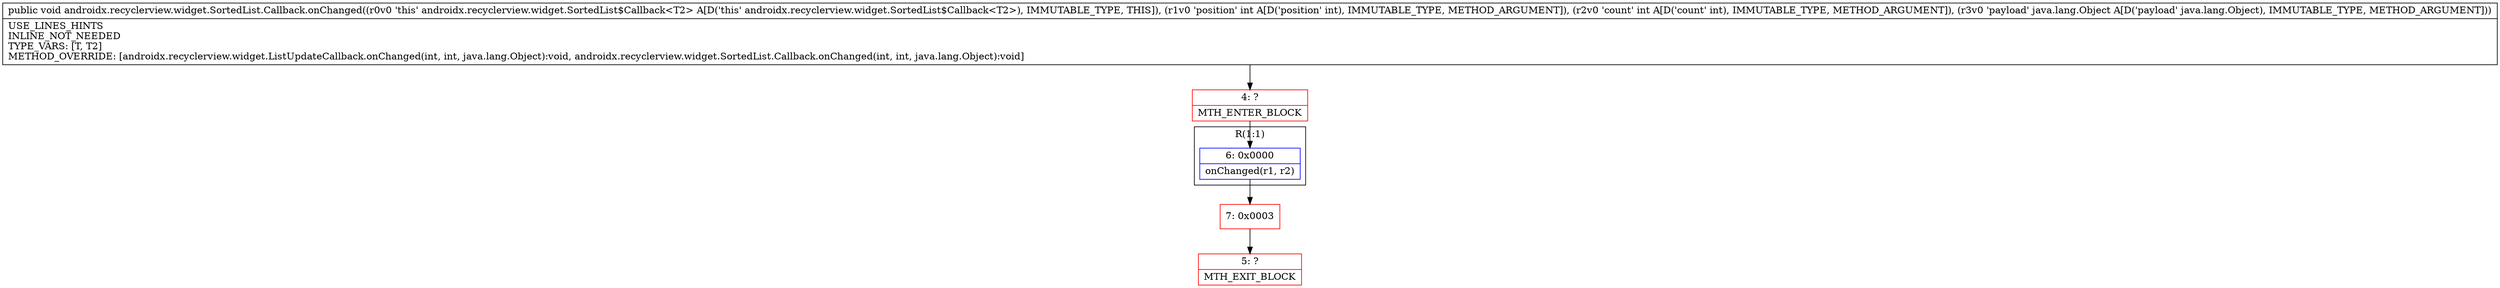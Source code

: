 digraph "CFG forandroidx.recyclerview.widget.SortedList.Callback.onChanged(IILjava\/lang\/Object;)V" {
subgraph cluster_Region_1760862119 {
label = "R(1:1)";
node [shape=record,color=blue];
Node_6 [shape=record,label="{6\:\ 0x0000|onChanged(r1, r2)\l}"];
}
Node_4 [shape=record,color=red,label="{4\:\ ?|MTH_ENTER_BLOCK\l}"];
Node_7 [shape=record,color=red,label="{7\:\ 0x0003}"];
Node_5 [shape=record,color=red,label="{5\:\ ?|MTH_EXIT_BLOCK\l}"];
MethodNode[shape=record,label="{public void androidx.recyclerview.widget.SortedList.Callback.onChanged((r0v0 'this' androidx.recyclerview.widget.SortedList$Callback\<T2\> A[D('this' androidx.recyclerview.widget.SortedList$Callback\<T2\>), IMMUTABLE_TYPE, THIS]), (r1v0 'position' int A[D('position' int), IMMUTABLE_TYPE, METHOD_ARGUMENT]), (r2v0 'count' int A[D('count' int), IMMUTABLE_TYPE, METHOD_ARGUMENT]), (r3v0 'payload' java.lang.Object A[D('payload' java.lang.Object), IMMUTABLE_TYPE, METHOD_ARGUMENT]))  | USE_LINES_HINTS\lINLINE_NOT_NEEDED\lTYPE_VARS: [T, T2]\lMETHOD_OVERRIDE: [androidx.recyclerview.widget.ListUpdateCallback.onChanged(int, int, java.lang.Object):void, androidx.recyclerview.widget.SortedList.Callback.onChanged(int, int, java.lang.Object):void]\l}"];
MethodNode -> Node_4;Node_6 -> Node_7;
Node_4 -> Node_6;
Node_7 -> Node_5;
}

